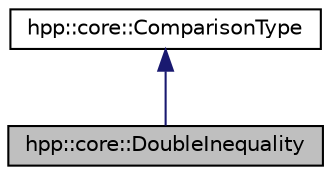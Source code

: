 digraph "hpp::core::DoubleInequality"
{
  edge [fontname="Helvetica",fontsize="10",labelfontname="Helvetica",labelfontsize="10"];
  node [fontname="Helvetica",fontsize="10",shape=record];
  Node1 [label="hpp::core::DoubleInequality",height=0.2,width=0.4,color="black", fillcolor="grey75", style="filled" fontcolor="black"];
  Node2 -> Node1 [dir="back",color="midnightblue",fontsize="10",style="solid",fontname="Helvetica"];
  Node2 [label="hpp::core::ComparisonType",height=0.2,width=0.4,color="black", fillcolor="white", style="filled",URL="$a00006.html",tooltip="Abstract class defining the comparison for a function value and doing a saturation, necessary for inequality constraint. "];
}
